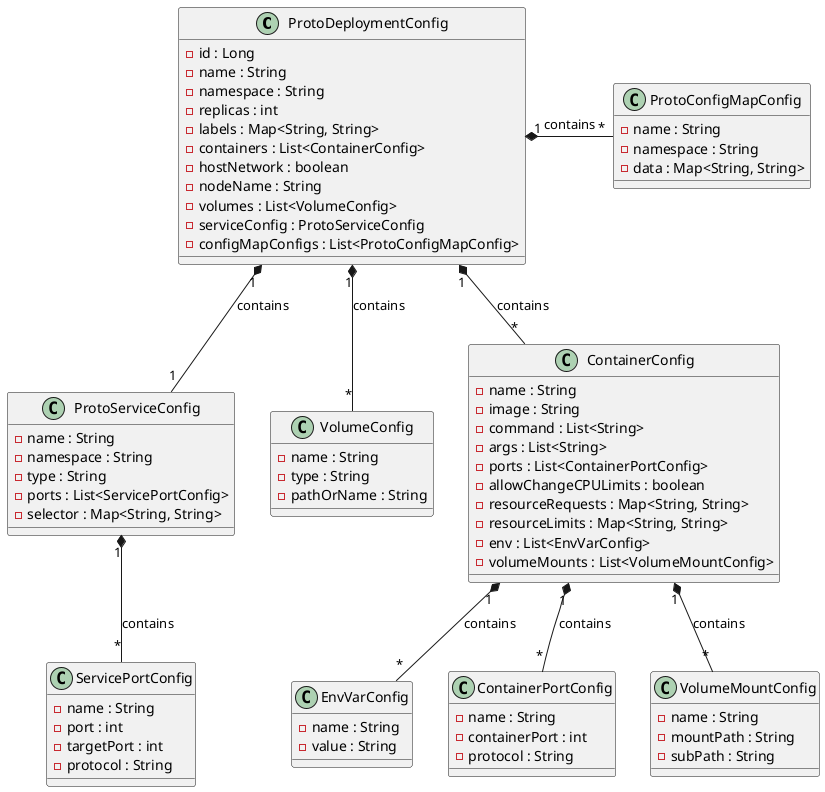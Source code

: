 @startuml
ProtoDeploymentConfig -[hidden]right- ProtoConfigMapConfig
ProtoServiceConfig -[hidden]right- VolumeConfig
ContainerConfig -[hidden]down- VolumeMountConfig
ContainerPortConfig -[hidden]right- VolumeMountConfig
EnvVarConfig -[hidden]up- VolumeConfig

class ProtoServiceConfig {
  - name : String
  - namespace : String
  - type : String
  - ports : List<ServicePortConfig>
  - selector : Map<String, String>
}

class ProtoDeploymentConfig {
  - id : Long
  - name : String
  - namespace : String
  - replicas : int
  - labels : Map<String, String>
  - containers : List<ContainerConfig>
  - hostNetwork : boolean
  - nodeName : String
  - volumes : List<VolumeConfig>
  - serviceConfig : ProtoServiceConfig
  - configMapConfigs : List<ProtoConfigMapConfig>
}

class ProtoConfigMapConfig {
  - name : String
  - namespace : String
  - data : Map<String, String>
}

class ServicePortConfig {
  - name : String
  - port : int
  - targetPort : int
  - protocol : String
}

class ContainerConfig {
  - name : String
  - image : String
  - command : List<String>
  - args : List<String>
  - ports : List<ContainerPortConfig>
  - allowChangeCPULimits : boolean
  - resourceRequests : Map<String, String>
  - resourceLimits : Map<String, String>
  - env : List<EnvVarConfig>
  - volumeMounts : List<VolumeMountConfig>
}

class ContainerPortConfig {
  - name : String
  - containerPort : int
  - protocol : String
}

class EnvVarConfig {
  - name : String
  - value : String
}

class VolumeConfig {
  - name : String
  - type : String
  - pathOrName : String
}

class VolumeMountConfig {
  - name : String
  - mountPath : String
  - subPath : String
}

' Class relationships
ProtoDeploymentConfig "1" *-- "1" ProtoServiceConfig : contains
ProtoDeploymentConfig "1" *-- "*" ProtoConfigMapConfig : contains
ProtoDeploymentConfig "1" *-- "*" ContainerConfig : contains
ProtoDeploymentConfig "1" *-- "*" VolumeConfig : contains
ProtoServiceConfig "1" *-- "*" ServicePortConfig : contains
ContainerConfig "1" *-- "*" ContainerPortConfig : contains
ContainerConfig "1" *-- "*" EnvVarConfig : contains
ContainerConfig "1" *-- "*" VolumeMountConfig : contains

' Layout from top to bottom
top to bottom direction
@enduml